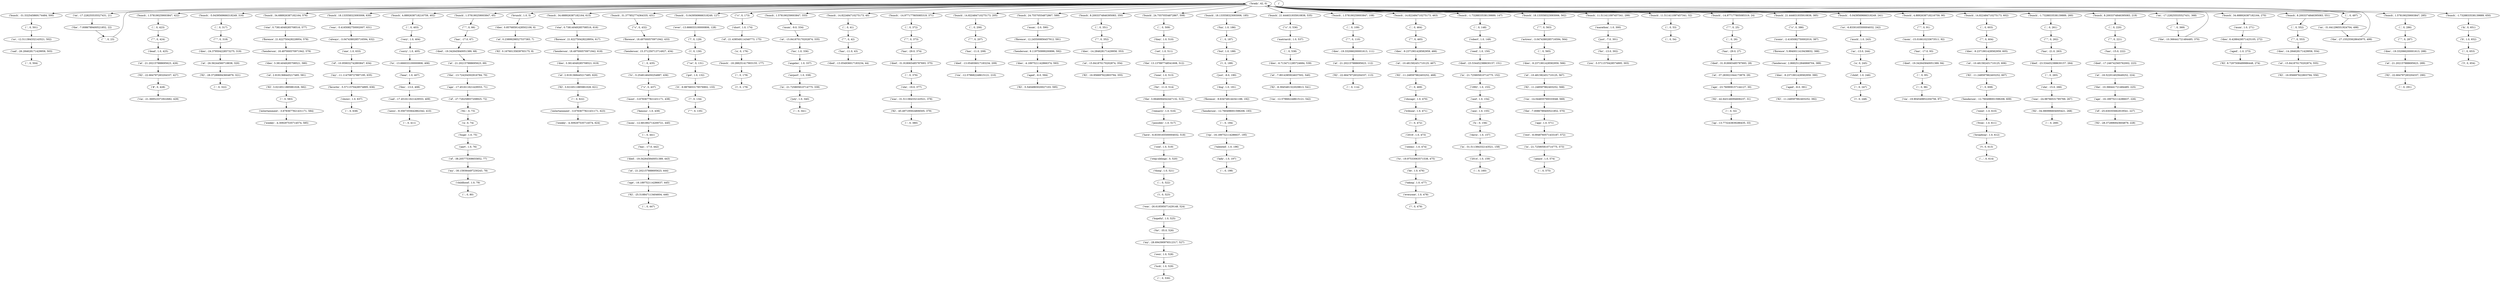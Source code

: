 strict digraph "" {
"('b.', 0, 156)";
"('huge', 1.0, 75)";
"('a', 0, 245)";
"('matriarch', 1.0, 537)";
"('bunch', -31.532545869174484, 500)";
"(',', 0, 538)";
"('dies', -24.379504228573275, 319)";
"('died', -19.342645840051389, 68)";
"('``', 0, 23)";
"('.', 0, 403)";
"('they', 1.0, 510)";
"('in', -21.725805810714775, 339)";
"('aged', -6.0, 594)";
"('.', 0, 341)";
"('bunch', 1.578190259003847, 422)";
"('has', -29.0, 374)";
"('very', 1.0, 404)";
"(';', 0, 472)";
"('hear', 1.0, 407)";
"('on', -17.228255535527431, 21)";
"('.', 0, 411)";
"('.', 0, 80)";
"('has', -15.0, 222)";
"('this', -13.0, 408)";
"('bunch', -5.0439569666318249, 316)";
"('at', -26.56244560718838, 320)";
"('82', -22.664797283204337, 290)";
"('dies', -4.1897521142866374, 593)";
"('robert', 1.0, 149)";
"(\"'s\", 0, 432)";
"('angeles', 1.0, 337)";
"('bunch', 34.688926387182164, 576)";
"('3', 0, 654)";
"(\"'\", 0, 424)";
"('at', -21.202157888695623, 444)";
"('bunch', 18.133558323093006, 630)";
"('bunch', 4.8892638718216759, 402)";
"('via', -12.579682248615121, 210)";
"('died', -31.918065485787693, 28)";
"('just', -7.0, 301)";
"('bunch', 1.578190259003847, 65)";
"('brunch', 1.0, 5)";
"('died', -13.054936017183234, 44)";
"('82', -11.248597962403252, 468)";
"('.', 0, 501)";
"('seems', 1.0, 474)";
"('bunch', 34.688926387182164, 615)";
"('airport', 1.0, 338)";
"('age', -17.451611621429553, 71)";
"(';', 0, 653)";
"('at', 2.9191368445217485, 620)";
"('shows', 1.0, 637)";
"('childhood', 1.0, 79)";
"('82', 8.7297508489986448, 274)";
"('bunch', 31.377852774364335, 431)";
"('i', 0, 189)";
"('has', -17.0, 67)";
"('bunch', -5.0439569666318249, 127)";
"('weekly', -4.309297535714574, 624)";
"('82', -5.5404983020027103, 595)";
"('it', -9.9876653178576902, 133)";
"('to', -19.97533063571538, 475)";
"('i', 0, 130)";
"('in', -21.725805810714775, 573)";
"('mom', -12.681892714200721, 440)";
"('-', 0, 469)";
"('hopeful', 1.0, 525)";
"(',', 0, 603)";
"('";
"('for', -11.0, 514)";
"('died', -19.342645840051389, 443)";
"('the', -13.724204502916784, 70)";
"('82', -45.497195924806505, 379)";
"('for', -13.0, 302)";
"('1992', 1.0, 153)";
"('on', -31.641296551924704, 498)";
"('just', -8.0, 190)";
"('...', 0, 614)";
"('bunch', -18.288251417903155, 177)";
"('henderson', -12.760498001598208, 193)";
"('.', 0, 291)";
"(\"''\", 0, 66)";
"('(', 0, 248)";
"('dies', 8.4288429571425105, 272)";
"('.', 0, 447)";
"('82', -8.3945481322029813, 541)";
"('fun', 1.0, 186)";
"('82', -22.664797283204337, 427)";
"(\"'s\", 0, 173)";
"('remarry', 1.0, 516)";
"('henderson', 18.497000570971942, 579)";
"('my', -11.114708727897195, 635)";
"('florence', 12.245500856457912, 591)";
"('";
"(',', 0, 109)";
"('always', -3.0474380285716594, 632)";
"('dies', -6.7134711285724684, 539)";
"('tribune', 1.0, 471)";
"('bunch', 1.578190259003847, 333)";
"(',', 0, 317)";
"('sad', -17.451611621429553, 409)";
"('82', -16.956697622803794, 556)";
"('brady', 42, 0)";
"('bunch', 14.822484710275173, 40)";
"('dies', 3.3814049285708521, 619)";
"('.', 0, 198)";
"('step-siblings', 0, 520)";
"('bunch', -14.977177805085319, 371)";
"('reed', 1.0, 150)";
"('.', 0, 638)";
"('bunch', 14.822484710275173, 205)";
"('los', 1.0, 336)";
"('a', 0, 176)";
"(\"'ve\", 0, 131)";
"('has', -21.0, 263)";
"('got', 1.0, 132)";
"('the', 13.137897748541608, 512)";
"('.', 0, 194)";
"(\"''\", 0, 318)";
"('.', 0, 95)";
"('died', -19.342645840051389, 94)";
"(',', 0, 441)";
"('rest', -8.0948760571433187, 572)";
"('-', 0, 583)";
"('my', -28.694390976512317, 527)";
"('was', -5.4165082750002007, 631)";
"('and', 1.0, 154)";
"('i', 0, 523)";
"('florence', 21.622750428228954, 578)";
"('much', 1.0, 243)";
"('2014', 1.0, 159)";
"('82', 3.0216511885981028, 621)";
"('2016', 1.0, 473)";
"(\"''\", 0, 287)";
"('82', -16.956697622803794, 355)";
"('everyone', 1.0, 478)";
"('82', -22.664797283204337, 113)";
"('bunch', 24.75570554872867, 589)";
"('have', -6.8330165500004032, 518)";
"('a', 0, 74)";
"('luck', 1.0, 529)";
"('dies', -14.284628171429958, 554)";
"('82.', 0, 73)";
"('you', -5.5711570428574895, 303)";
"('&', 0, 651)";
"('star', 0.73814049285708516, 577)";
"('bunch', 8.2003374846395083, 350)";
"('82', -11.248597962403252, 392)";
"('bunch', 24.75570554872867, 508)";
"('at', -37.283021044173879, 29)";
"('one', 1.0, 633)";
"('rip', -16.189752114286637, 195)";
"('so', -6.8330165500004032, 242)";
"('favorite', -5.5711570428574895, 636)";
"('82', -11.248597962403252, 568)";
"(';', 0, 96)";
"('sad', -26.284628171429958, 503)";
"('was', -26.618595071429148, 524)";
"('82', -11.248597962403252, 607)";
"('the', -27.155255628645975, 499)";
"('dies', -9.2371901428582959, 605)";
"(\"''\", 0, 207)";
"('from', 1.0, 611)";
"('thing', 1.0, 521)";
"('bunch', 18.133558323093006, 185)";
"('be', 1.0, 476)";
"('-', 0, 622)";
"('at', -10.481582451710125, 467)";
"('news', -9.3567355642862342, 410)";
"('taking', 1.0, 477)";
"('.', 0, 148)";
"('set', 1.0, 511)";
"('dies', -9.2371901428582959, 390)";
"('july', 1.0, 340)";
"(\"'s\", 0, 386)";
"('app', 1.0, 571)";
"('in', -21.725805810714775, 152)";
"('broadway', 1.0, 612)";
"('``', 0, 369)";
"('was', -31.511384332143521, 378)";
"(',', 0, 26)";
"('82', -28.372896943604879, 228)";
"('cool', 1.0, 519)";
"('of', -21.438549114340773, 175)";
"('the', -7.0086789400521852, 22)";
"('henderson', 2.8682512846868704, 389)";
"('dies', -9.2371901428582959, 566)";
"('82', -42.643146094606237, 31)";
"('chicago', 1.0, 470)";
"('ever', -13.666033100000806, 128)";
"('at', -21.202157888695623, 69)";
"(\"'\", 0, 221)";
"('.', 0, 269)";
"('bunch', 21.444631935910838, 535)";
"(';', 0, 53)";
"(\"''\", 0, 110)";
"('at', 2.9191368445217485, 581)";
"(',', 0, 220)";
"('died', -23.534452388630157, 151)";
"('aged', -8.0, 391)";
"('aged', -1.0, 273)";
"('bunch', 1.578190259003847, 108)";
"('.', 0, 380)";
"('bunch', 14.822484710275173, 463)";
"('florence', -9.634748144341188, 192)";
"('.', 0, 265)";
"('bunch', -1.7328833538139889, 147)";
"('-', 0, 32)";
"('at', -21.202157888695623, 426)";
"('marathon', 1.0, 300)";
"('dies', -9.2371901428582959, 466)";
"('sorry', 1.0, 405)";
"('has', -11.0, 43)";
"(',', 0, 187)";
"(\"''\", 0, 25)";
"('the', 3.0646094042447132, 515)";
"(\"''\", 0, 373)";
"('at', -15.841870170202874, 555)";
"('as', -13.0, 244)";
"('lady', 1.0, 197)";
"('.', 0, 160)";
"('at', -15.841870170202874, 354)";
"('part', 1.0, 76)";
"('.', 0, 376)";
"('dies', -19.332066200001613, 288)";
"(',', 0, 552)";
"('.', 0, 575)";
"('-', 0, 608)";
"('ann', 1.0, 155)";
"('at', 0.23899298527537383, 7)";
"('bunch', 18.133558323093006, 562)";
"('possibly', 1.0, 517)";
"('mum', -9.0, 334)";
"('peace', 1.0, 574)";
"('henderson', -12.760498001598208, 609)";
"('bunch', 11.511411097457341, 299)";
"('at', -21.202157888695623, 289)";
"('went', 1.0, 610)";
"('bunch', 11.511411097457341, 52)";
"('at', -15.841870170202874, 335)";
"('bunch', -14.977177805085319, 24)";
"('has', -17.0, 93)";
"('to', -13.666033100000806, 406)";
"('bunch', 21.444631935910838, 385)";
"('age', -23.760909157144127, 30)";
"(\"''\", 0, 91)";
"('82', 0.16760135839783175, 8)";
"('at', -7.8014385924637502, 540)";
"('entertainment', -3.6783677821431171, 584)";
"('she', -19.0, 377)";
"('florence', 5.9940011419438832, 388)";
"('of', -10.959032742893847, 634)";
"('henderson', 18.497000570971942, 618)";
"('82', -34.080996604005421, 268)";
"('for', -35.0, 526)";
"('of', -25.630355662919541, 227)";
"('at', -21.202157888695623, 112)";
"('of', -38.205775308655852, 77)";
"('via', -21.369523372922682, 429)";
"('dead', 1.0, 425)";
"('short', 1.0, 174)";
"('child', 1.0, 246)";
"('.', 0, 322)";
"(',', 0, 286)";
"('henderson', 9.119750999200896, 592)";
"(\"'\", 0, 553)";
"(\"'\", 0, 352)";
"('famous', 1.0, 439)";
"('so', -12.511384332143521, 502)";
"('on', -17.228255535527431, 368)";
"('bunch', -5.0439569666318249, 241)";
"('bunch', 4.8892638718216759, 90)";
"('died', -23.534452388630157, 264)";
"(\"'\", 0, 465)";
"('she', -15.0, 266)";
"('entertainment', -3.6783677821431171, 623)";
"(',', 0, 423)";
"(',', 0, 509)";
"('has', -17.0, 442)";
"('florence', 21.622750428228954, 617)";
"('the', -7.0086789400521852, 570)";
"('bunch', 14.822484710275173, 602)";
"(\"''\", 0, 563)";
"('my', -30.159364497230243, 78)";
"('in', -31.511384332143521, 158)";
"('via', -12.579682248615121, 542)";
"('of', -27.726258937208925, 72)";
"(\"'s\", 0, 536)";
"('.', 0, 114)";
"('mum', -2.0, 590)";
"('via', -14.044655769333048, 569)";
"('#', 0, 428)";
"('bunch', -1.7328833538139889, 260)";
"('mum', 1.0, 271)";
"('bunch', 8.2003374846395083, 219)";
"('dies', 3.3814049285708521, 580)";
"('age', -16.189752114286637, 226)";
"('lt', 1.0, 652)";
"('dies', -19.332066200001613, 111)";
"(',', 0, 565)";
"(\"''\", 0, 135)";
"(',', 0, 497)";
"('t', 0, 613)";
"('at', -10.481582451710125, 567)";
"('82', 3.0216511885981028, 582)";
"('most', -3.6783677821431171, 438)";
"('died', -13.054936017183234, 209)";
"('?', 0, 129)";
"(\"'s\", 0, 437)";
"('henderson', 15.371250713714927, 434)";
"('tone', 1.0, 513)";
"('bunch', 34.688926387182164, 270)";
"('age', -16.189752114286637, 445)";
"('at', -10.481582451710125, 606)";
"('dies', 0.85768591428502106, 6)";
"(',', 0, 41)";
"('actress', -3.0474380285716594, 564)";
"('.', 0, 504)";
"('dies', -14.284628171429958, 353)";
"(',', 0, 464)";
"('star', 0.73814049285708516, 616)";
"('(', 0, 179)";
"('died', -31.918065485787693, 375)";
"(',', 0, 522)";
"(',', 0, 435)";
"(\"'\", 0, 604)";
"('has', -11.0, 208)";
"('bunch', 8.2003374846395083, 551)";
"('iconic', -2.4165082750002016, 387)";
"(',', 0, 351)";
"('talented', 1.0, 196)";
"('died', -17.246742565762002, 223)";
"('via', -19.904549852204756, 97)";
"('has', -29.0, 27)";
"('was', -24.98766531785769, 267)";
"(',', 0, 261)";
"(',', 0, 206)";
"('florence', 18.497000570971942, 433)";
"('.', 0, 530)";
"('!', 0, 479)";
"('dug', 1.0, 191)";
"('82', -28.372896943604879, 321)";
"('ap', -13.773243839286435, 33)";
"('the', -10.366441721484485, 370)";
"('weekly', -4.309297535714574, 585)";
"(',', 0, 372)";
"('bunch', 1.578190259003847, 285)";
"(\"''\", 0, 42)";
"('the', -10.366441721484485, 225)";
"('!', 0, 134)";
"(\"''\", 0, 262)";
"('82', -25.518847113404604, 446)";
"('tv', -5.2548146450254887, 436)";
"(';', 0, 54)";
"('at', -18.522014029449252, 224)";
"('bunch', -1.7328833538139889, 650)";
"('mom', -15.016610233673511, 92)";
"('but', 1.0, 188)";
"('davis', 1.0, 157)";
"('own', 1.0, 528)";
"('b.', 0, 156)" -> "('davis', 1.0, 157)";
"('huge', 1.0, 75)" -> "('part', 1.0, 76)";
"('a', 0, 245)" -> "('child', 1.0, 246)";
"('matriarch', 1.0, 537)" -> "(',', 0, 538)";
"('bunch', -31.532545869174484, 500)" -> "('.', 0, 501)";
"(',', 0, 538)" -> "('dies', -6.7134711285724684, 539)";
"('dies', -24.379504228573275, 319)" -> "('at', -26.56244560718838, 320)";
"('died', -19.342645840051389, 68)" -> "('at', -21.202157888695623, 69)";
"('``', 0, 23)" -> "('brady', 42, 0)";
"('.', 0, 403)" -> "('very', 1.0, 404)";
"('they', 1.0, 510)" -> "('set', 1.0, 511)";
"('in', -21.725805810714775, 339)" -> "('july', 1.0, 340)";
"('aged', -6.0, 594)" -> "('82', -5.5404983020027103, 595)";
"('bunch', 1.578190259003847, 422)" -> "(',', 0, 423)";
"('has', -29.0, 374)" -> "('died', -31.918065485787693, 375)";
"('very', 1.0, 404)" -> "('sorry', 1.0, 405)";
"(';', 0, 472)" -> "('2016', 1.0, 473)";
"('hear', 1.0, 407)" -> "('this', -13.0, 408)";
"('on', -17.228255535527431, 21)" -> "('the', -7.0086789400521852, 22)";
"('has', -15.0, 222)" -> "('died', -17.246742565762002, 223)";
"('this', -13.0, 408)" -> "('sad', -17.451611621429553, 409)";
"('bunch', -5.0439569666318249, 316)" -> "(',', 0, 317)";
"('at', -26.56244560718838, 320)" -> "('82', -28.372896943604879, 321)";
"('82', -22.664797283204337, 290)" -> "('.', 0, 291)";
"('dies', -4.1897521142866374, 593)" -> "('aged', -6.0, 594)";
"('robert', 1.0, 149)" -> "('reed', 1.0, 150)";
"(\"'s\", 0, 432)" -> "('florence', 18.497000570971942, 433)";
"('angeles', 1.0, 337)" -> "('airport', 1.0, 338)";
"('bunch', 34.688926387182164, 576)" -> "('star', 0.73814049285708516, 577)";
"(\"'\", 0, 424)" -> "('dead', 1.0, 425)";
"('at', -21.202157888695623, 444)" -> "('age', -16.189752114286637, 445)";
"('bunch', 18.133558323093006, 630)" -> "('was', -5.4165082750002007, 631)";
"('bunch', 4.8892638718216759, 402)" -> "('.', 0, 403)";
"('died', -31.918065485787693, 28)" -> "('at', -37.283021044173879, 29)";
"('just', -7.0, 301)" -> "('for', -13.0, 302)";
"('bunch', 1.578190259003847, 65)" -> "(\"''\", 0, 66)";
"('brunch', 1.0, 5)" -> "('dies', 0.85768591428502106, 6)";
"('82', -11.248597962403252, 468)" -> "('-', 0, 469)";
"('.', 0, 501)" -> "('so', -12.511384332143521, 502)";
"('seems', 1.0, 474)" -> "('to', -19.97533063571538, 475)";
"('bunch', 34.688926387182164, 615)" -> "('star', 0.73814049285708516, 616)";
"('airport', 1.0, 338)" -> "('in', -21.725805810714775, 339)";
"('age', -17.451611621429553, 71)" -> "('of', -27.726258937208925, 72)";
"(';', 0, 653)" -> "('3', 0, 654)";
"('at', 2.9191368445217485, 620)" -> "('82', 3.0216511885981028, 621)";
"('shows', 1.0, 637)" -> "('.', 0, 638)";
"('childhood', 1.0, 79)" -> "('.', 0, 80)";
"('bunch', 31.377852774364335, 431)" -> "(\"'s\", 0, 432)";
"('i', 0, 189)" -> "('just', -8.0, 190)";
"('has', -17.0, 67)" -> "('died', -19.342645840051389, 68)";
"('bunch', -5.0439569666318249, 127)" -> "('ever', -13.666033100000806, 128)";
"('it', -9.9876653178576902, 133)" -> "('!', 0, 134)";
"('to', -19.97533063571538, 475)" -> "('be', 1.0, 476)";
"('i', 0, 130)" -> "(\"'ve\", 0, 131)";
"('in', -21.725805810714775, 573)" -> "('peace', 1.0, 574)";
"('mom', -12.681892714200721, 440)" -> "(',', 0, 441)";
"('-', 0, 469)" -> "('chicago', 1.0, 470)";
"('hopeful', 1.0, 525)" -> "('for', -35.0, 526)";
"(',', 0, 603)" -> "(\"'\", 0, 604)";
"(':', 0, 247)" -> "('(', 0, 248)";
"('for', -11.0, 514)" -> "('the', 3.0646094042447132, 515)";
"('died', -19.342645840051389, 443)" -> "('at', -21.202157888695623, 444)";
"('the', -13.724204502916784, 70)" -> "('age', -17.451611621429553, 71)";
"('82', -45.497195924806505, 379)" -> "('.', 0, 380)";
"('for', -13.0, 302)" -> "('you', -5.5711570428574895, 303)";
"('1992', 1.0, 153)" -> "('and', 1.0, 154)";
"('on', -31.641296551924704, 498)" -> "('the', -27.155255628645975, 499)";
"('just', -8.0, 190)" -> "('dug', 1.0, 191)";
"('bunch', -18.288251417903155, 177)" -> "(':', 0, 178)";
"('henderson', -12.760498001598208, 193)" -> "('.', 0, 194)";
"(\"''\", 0, 66)" -> "('has', -17.0, 67)";
"('dies', 8.4288429571425105, 272)" -> "('aged', -1.0, 273)";
"('82', -8.3945481322029813, 541)" -> "('via', -12.579682248615121, 542)";
"('fun', 1.0, 186)" -> "(',', 0, 187)";
"('82', -22.664797283204337, 427)" -> "('#', 0, 428)";
"(\"'s\", 0, 173)" -> "('short', 1.0, 174)";
"('remarry', 1.0, 516)" -> "('possibly', 1.0, 517)";
"('henderson', 18.497000570971942, 579)" -> "('dies', 3.3814049285708521, 580)";
"('my', -11.114708727897195, 635)" -> "('favorite', -5.5711570428574895, 636)";
"('florence', 12.245500856457912, 591)" -> "('henderson', 9.119750999200896, 592)";
"(':', 0, 178)" -> "('(', 0, 179)";
"(',', 0, 109)" -> "(\"''\", 0, 110)";
"('always', -3.0474380285716594, 632)" -> "('one', 1.0, 633)";
"('dies', -6.7134711285724684, 539)" -> "('at', -7.8014385924637502, 540)";
"('tribune', 1.0, 471)" -> "(';', 0, 472)";
"('bunch', 1.578190259003847, 333)" -> "('mum', -9.0, 334)";
"(',', 0, 317)" -> "(\"''\", 0, 318)";
"('sad', -17.451611621429553, 409)" -> "('news', -9.3567355642862342, 410)";
"('brady', 42, 0)" -> "('bunch', 1.578190259003847, 333)";
"('brady', 42, 0)" -> "('on', -17.228255535527431, 368)";
"('brady', 42, 0)" -> "('bunch', -5.0439569666318249, 241)";
"('brady', 42, 0)" -> "('bunch', 4.8892638718216759, 90)";
"('brady', 42, 0)" -> "('bunch', 1.578190259003847, 65)";
"('brady', 42, 0)" -> "('brunch', 1.0, 5)";
"('brady', 42, 0)" -> "('bunch', -1.7328833538139889, 260)";
"('brady', 42, 0)" -> "('on', -17.228255535527431, 21)";
"('brady', 42, 0)" -> "('bunch', 1.578190259003847, 108)";
"('brady', 42, 0)" -> "('bunch', 8.2003374846395083, 551)";
"('brady', 42, 0)" -> "('bunch', 14.822484710275173, 463)";
"('brady', 42, 0)" -> "('bunch', 34.688926387182164, 576)";
"('brady', 42, 0)" -> "('bunch', 8.2003374846395083, 219)";
"('brady', 42, 0)" -> "('bunch', 34.688926387182164, 615)";
"('brady', 42, 0)" -> "('bunch', -1.7328833538139889, 147)";
"('brady', 42, 0)" -> "('bunch', -31.532545869174484, 500)";
"('brady', 42, 0)" -> "('bunch', -5.0439569666318249, 316)";
"('brady', 42, 0)" -> "('bunch', 31.377852774364335, 431)";
"('brady', 42, 0)" -> "('bunch', 1.578190259003847, 422)";
"('brady', 42, 0)" -> "('bunch', 18.133558323093006, 630)";
"('brady', 42, 0)" -> "('bunch', 34.688926387182164, 270)";
"('brady', 42, 0)" -> "('bunch', 14.822484710275173, 205)";
"('brady', 42, 0)" -> "('bunch', 24.75570554872867, 508)";
"('brady', 42, 0)" -> "('bunch', 14.822484710275173, 40)";
"('brady', 42, 0)" -> "(\"'s\", 0, 173)";
"('brady', 42, 0)" -> "('bunch', 1.578190259003847, 285)";
"('brady', 42, 0)" -> "('bunch', 14.822484710275173, 602)";
"('brady', 42, 0)" -> "('bunch', 24.75570554872867, 589)";
"('brady', 42, 0)" -> "('bunch', 11.511411097457341, 299)";
"('brady', 42, 0)" -> "('bunch', -5.0439569666318249, 127)";
"('brady', 42, 0)" -> "('bunch', 18.133558323093006, 185)";
"('brady', 42, 0)" -> "('bunch', 11.511411097457341, 52)";
"('brady', 42, 0)" -> "(',', 0, 497)";
"('brady', 42, 0)" -> "('bunch', -1.7328833538139889, 650)";
"('brady', 42, 0)" -> "('bunch', -14.977177805085319, 24)";
"('brady', 42, 0)" -> "('bunch', 4.8892638718216759, 402)";
"('brady', 42, 0)" -> "('bunch', 18.133558323093006, 562)";
"('brady', 42, 0)" -> "('bunch', -14.977177805085319, 371)";
"('brady', 42, 0)" -> "('bunch', 21.444631935910838, 385)";
"('brady', 42, 0)" -> "('bunch', 21.444631935910838, 535)";
"('brady', 42, 0)" -> "('bunch', 8.2003374846395083, 350)";
"('bunch', 14.822484710275173, 40)" -> "(',', 0, 41)";
"('dies', 3.3814049285708521, 619)" -> "('at', 2.9191368445217485, 620)";
"('step-siblings', 0, 520)" -> "('thing', 1.0, 521)";
"('bunch', -14.977177805085319, 371)" -> "(',', 0, 372)";
"('reed', 1.0, 150)" -> "('died', -23.534452388630157, 151)";
"('bunch', 14.822484710275173, 205)" -> "(',', 0, 206)";
"('los', 1.0, 336)" -> "('angeles', 1.0, 337)";
"('a', 0, 176)" -> "('bunch', -18.288251417903155, 177)";
"(\"'ve\", 0, 131)" -> "('got', 1.0, 132)";
"('has', -21.0, 263)" -> "('died', -23.534452388630157, 264)";
"('got', 1.0, 132)" -> "('it', -9.9876653178576902, 133)";
"('the', 13.137897748541608, 512)" -> "('tone', 1.0, 513)";
"('.', 0, 194)" -> "('rip', -16.189752114286637, 195)";
"(\"''\", 0, 318)" -> "('dies', -24.379504228573275, 319)";
"('.', 0, 95)" -> "(';', 0, 96)";
"('died', -19.342645840051389, 94)" -> "('.', 0, 95)";
"(',', 0, 441)" -> "('has', -17.0, 442)";
"('rest', -8.0948760571433187, 572)" -> "('in', -21.725805810714775, 573)";
"('-', 0, 583)" -> "('entertainment', -3.6783677821431171, 584)";
"('my', -28.694390976512317, 527)" -> "('own', 1.0, 528)";
"('was', -5.4165082750002007, 631)" -> "('always', -3.0474380285716594, 632)";
"('and', 1.0, 154)" -> "('ann', 1.0, 155)";
"('i', 0, 523)" -> "('was', -26.618595071429148, 524)";
"('florence', 21.622750428228954, 578)" -> "('henderson', 18.497000570971942, 579)";
"('much', 1.0, 243)" -> "('as', -13.0, 244)";
"('2014', 1.0, 159)" -> "('.', 0, 160)";
"('82', 3.0216511885981028, 621)" -> "('-', 0, 622)";
"('2016', 1.0, 473)" -> "('seems', 1.0, 474)";
"(\"''\", 0, 287)" -> "('dies', -19.332066200001613, 288)";
"('everyone', 1.0, 478)" -> "('!', 0, 479)";
"('82', -22.664797283204337, 113)" -> "('.', 0, 114)";
"('bunch', 24.75570554872867, 589)" -> "('mum', -2.0, 590)";
"('have', -6.8330165500004032, 518)" -> "('cool', 1.0, 519)";
"('a', 0, 74)" -> "('huge', 1.0, 75)";
"('luck', 1.0, 529)" -> "('.', 0, 530)";
"('dies', -14.284628171429958, 554)" -> "('at', -15.841870170202874, 555)";
"('82.', 0, 73)" -> "('a', 0, 74)";
"('&', 0, 651)" -> "('lt', 1.0, 652)";
"('star', 0.73814049285708516, 577)" -> "('florence', 21.622750428228954, 578)";
"('bunch', 8.2003374846395083, 350)" -> "(',', 0, 351)";
"('bunch', 24.75570554872867, 508)" -> "(',', 0, 509)";
"('at', -37.283021044173879, 29)" -> "('age', -23.760909157144127, 30)";
"('one', 1.0, 633)" -> "('of', -10.959032742893847, 634)";
"('rip', -16.189752114286637, 195)" -> "('talented', 1.0, 196)";
"('so', -6.8330165500004032, 242)" -> "('much', 1.0, 243)";
"('favorite', -5.5711570428574895, 636)" -> "('shows', 1.0, 637)";
"('82', -11.248597962403252, 568)" -> "('via', -14.044655769333048, 569)";
"(';', 0, 96)" -> "('via', -19.904549852204756, 97)";
"('sad', -26.284628171429958, 503)" -> "('.', 0, 504)";
"('was', -26.618595071429148, 524)" -> "('hopeful', 1.0, 525)";
"('82', -11.248597962403252, 607)" -> "('-', 0, 608)";
"('the', -27.155255628645975, 499)" -> "('brady', 42, 0)";
"('dies', -9.2371901428582959, 605)" -> "('at', -10.481582451710125, 606)";
"(\"''\", 0, 207)" -> "('has', -11.0, 208)";
"('from', 1.0, 611)" -> "('broadway', 1.0, 612)";
"('thing', 1.0, 521)" -> "(',', 0, 522)";
"('bunch', 18.133558323093006, 185)" -> "('fun', 1.0, 186)";
"('be', 1.0, 476)" -> "('taking', 1.0, 477)";
"('-', 0, 622)" -> "('entertainment', -3.6783677821431171, 623)";
"('at', -10.481582451710125, 467)" -> "('82', -11.248597962403252, 468)";
"('news', -9.3567355642862342, 410)" -> "('.', 0, 411)";
"('taking', 1.0, 477)" -> "('everyone', 1.0, 478)";
"('.', 0, 148)" -> "('robert', 1.0, 149)";
"('set', 1.0, 511)" -> "('the', 13.137897748541608, 512)";
"('dies', -9.2371901428582959, 390)" -> "('aged', -8.0, 391)";
"('july', 1.0, 340)" -> "('.', 0, 341)";
"(\"'s\", 0, 386)" -> "('iconic', -2.4165082750002016, 387)";
"('app', 1.0, 571)" -> "('rest', -8.0948760571433187, 572)";
"('in', -21.725805810714775, 152)" -> "('1992', 1.0, 153)";
"('broadway', 1.0, 612)" -> "('t', 0, 613)";
"('``', 0, 369)" -> "('the', -10.366441721484485, 370)";
"('was', -31.511384332143521, 378)" -> "('82', -45.497195924806505, 379)";
"(',', 0, 26)" -> "('has', -29.0, 27)";
"('cool', 1.0, 519)" -> "('step-siblings', 0, 520)";
"('of', -21.438549114340773, 175)" -> "('a', 0, 176)";
"('the', -7.0086789400521852, 22)" -> "('``', 0, 23)";
"('henderson', 2.8682512846868704, 389)" -> "('dies', -9.2371901428582959, 390)";
"('dies', -9.2371901428582959, 566)" -> "('at', -10.481582451710125, 567)";
"('82', -42.643146094606237, 31)" -> "('-', 0, 32)";
"('chicago', 1.0, 470)" -> "('tribune', 1.0, 471)";
"('ever', -13.666033100000806, 128)" -> "('?', 0, 129)";
"('at', -21.202157888695623, 69)" -> "('the', -13.724204502916784, 70)";
"(\"'\", 0, 221)" -> "('has', -15.0, 222)";
"('bunch', 21.444631935910838, 535)" -> "(\"'s\", 0, 536)";
"(';', 0, 53)" -> "(';', 0, 54)";
"(\"''\", 0, 110)" -> "('dies', -19.332066200001613, 111)";
"('at', 2.9191368445217485, 581)" -> "('82', 3.0216511885981028, 582)";
"(',', 0, 220)" -> "(\"'\", 0, 221)";
"('died', -23.534452388630157, 151)" -> "('in', -21.725805810714775, 152)";
"('aged', -8.0, 391)" -> "('82', -11.248597962403252, 392)";
"('aged', -1.0, 273)" -> "('82', 8.7297508489986448, 274)";
"('bunch', 1.578190259003847, 108)" -> "(',', 0, 109)";
"('bunch', 14.822484710275173, 463)" -> "(',', 0, 464)";
"('florence', -9.634748144341188, 192)" -> "('henderson', -12.760498001598208, 193)";
"('.', 0, 265)" -> "('she', -15.0, 266)";
"('bunch', -1.7328833538139889, 147)" -> "('.', 0, 148)";
"('-', 0, 32)" -> "('ap', -13.773243839286435, 33)";
"('at', -21.202157888695623, 426)" -> "('82', -22.664797283204337, 427)";
"('marathon', 1.0, 300)" -> "('just', -7.0, 301)";
"('dies', -9.2371901428582959, 466)" -> "('at', -10.481582451710125, 467)";
"('sorry', 1.0, 405)" -> "('to', -13.666033100000806, 406)";
"('has', -11.0, 43)" -> "('died', -13.054936017183234, 44)";
"(',', 0, 187)" -> "('but', 1.0, 188)";
"(\"''\", 0, 25)" -> "(',', 0, 26)";
"('the', 3.0646094042447132, 515)" -> "('remarry', 1.0, 516)";
"(\"''\", 0, 373)" -> "('has', -29.0, 374)";
"('at', -15.841870170202874, 555)" -> "('82', -16.956697622803794, 556)";
"('as', -13.0, 244)" -> "('a', 0, 245)";
"('lady', 1.0, 197)" -> "('.', 0, 198)";
"('at', -15.841870170202874, 354)" -> "('82', -16.956697622803794, 355)";
"('part', 1.0, 76)" -> "('of', -38.205775308655852, 77)";
"('.', 0, 376)" -> "('she', -19.0, 377)";
"('dies', -19.332066200001613, 288)" -> "('at', -21.202157888695623, 289)";
"(',', 0, 552)" -> "(\"'\", 0, 553)";
"('-', 0, 608)" -> "('henderson', -12.760498001598208, 609)";
"('ann', 1.0, 155)" -> "('b.', 0, 156)";
"('at', 0.23899298527537383, 7)" -> "('82', 0.16760135839783175, 8)";
"('bunch', 18.133558323093006, 562)" -> "(\"''\", 0, 563)";
"('possibly', 1.0, 517)" -> "('have', -6.8330165500004032, 518)";
"('mum', -9.0, 334)" -> "('at', -15.841870170202874, 335)";
"('peace', 1.0, 574)" -> "('.', 0, 575)";
"('henderson', -12.760498001598208, 609)" -> "('went', 1.0, 610)";
"('bunch', 11.511411097457341, 299)" -> "('marathon', 1.0, 300)";
"('at', -21.202157888695623, 289)" -> "('82', -22.664797283204337, 290)";
"('went', 1.0, 610)" -> "('from', 1.0, 611)";
"('bunch', 11.511411097457341, 52)" -> "(';', 0, 53)";
"('at', -15.841870170202874, 335)" -> "('los', 1.0, 336)";
"('bunch', -14.977177805085319, 24)" -> "(\"''\", 0, 25)";
"('has', -17.0, 93)" -> "('died', -19.342645840051389, 94)";
"('to', -13.666033100000806, 406)" -> "('hear', 1.0, 407)";
"('bunch', 21.444631935910838, 385)" -> "(\"'s\", 0, 386)";
"('age', -23.760909157144127, 30)" -> "('82', -42.643146094606237, 31)";
"(\"''\", 0, 91)" -> "('mom', -15.016610233673511, 92)";
"('at', -7.8014385924637502, 540)" -> "('82', -8.3945481322029813, 541)";
"('entertainment', -3.6783677821431171, 584)" -> "('weekly', -4.309297535714574, 585)";
"('she', -19.0, 377)" -> "('was', -31.511384332143521, 378)";
"('florence', 5.9940011419438832, 388)" -> "('henderson', 2.8682512846868704, 389)";
"('of', -10.959032742893847, 634)" -> "('my', -11.114708727897195, 635)";
"('henderson', 18.497000570971942, 618)" -> "('dies', 3.3814049285708521, 619)";
"('82', -34.080996604005421, 268)" -> "('.', 0, 269)";
"('for', -35.0, 526)" -> "('my', -28.694390976512317, 527)";
"('of', -25.630355662919541, 227)" -> "('82', -28.372896943604879, 228)";
"('at', -21.202157888695623, 112)" -> "('82', -22.664797283204337, 113)";
"('of', -38.205775308655852, 77)" -> "('my', -30.159364497230243, 78)";
"('dead', 1.0, 425)" -> "('at', -21.202157888695623, 426)";
"('short', 1.0, 174)" -> "('of', -21.438549114340773, 175)";
"('child', 1.0, 246)" -> "(':', 0, 247)";
"(',', 0, 286)" -> "(\"''\", 0, 287)";
"('henderson', 9.119750999200896, 592)" -> "('dies', -4.1897521142866374, 593)";
"(\"'\", 0, 553)" -> "('dies', -14.284628171429958, 554)";
"(\"'\", 0, 352)" -> "('dies', -14.284628171429958, 353)";
"('famous', 1.0, 439)" -> "('mom', -12.681892714200721, 440)";
"('so', -12.511384332143521, 502)" -> "('sad', -26.284628171429958, 503)";
"('on', -17.228255535527431, 368)" -> "('``', 0, 369)";
"('bunch', -5.0439569666318249, 241)" -> "('so', -6.8330165500004032, 242)";
"('bunch', 4.8892638718216759, 90)" -> "(\"''\", 0, 91)";
"('died', -23.534452388630157, 264)" -> "('.', 0, 265)";
"(\"'\", 0, 465)" -> "('dies', -9.2371901428582959, 466)";
"('she', -15.0, 266)" -> "('was', -24.98766531785769, 267)";
"('entertainment', -3.6783677821431171, 623)" -> "('weekly', -4.309297535714574, 624)";
"(',', 0, 423)" -> "(\"'\", 0, 424)";
"(',', 0, 509)" -> "('they', 1.0, 510)";
"('has', -17.0, 442)" -> "('died', -19.342645840051389, 443)";
"('florence', 21.622750428228954, 617)" -> "('henderson', 18.497000570971942, 618)";
"('the', -7.0086789400521852, 570)" -> "('app', 1.0, 571)";
"('bunch', 14.822484710275173, 602)" -> "(',', 0, 603)";
"(\"''\", 0, 563)" -> "('actress', -3.0474380285716594, 564)";
"('my', -30.159364497230243, 78)" -> "('childhood', 1.0, 79)";
"('in', -31.511384332143521, 158)" -> "('2014', 1.0, 159)";
"('of', -27.726258937208925, 72)" -> "('82.', 0, 73)";
"(\"'s\", 0, 536)" -> "('matriarch', 1.0, 537)";
"('mum', -2.0, 590)" -> "('florence', 12.245500856457912, 591)";
"('via', -14.044655769333048, 569)" -> "('the', -7.0086789400521852, 570)";
"('#', 0, 428)" -> "('via', -21.369523372922682, 429)";
"('bunch', -1.7328833538139889, 260)" -> "(',', 0, 261)";
"('mum', 1.0, 271)" -> "('dies', 8.4288429571425105, 272)";
"('bunch', 8.2003374846395083, 219)" -> "(',', 0, 220)";
"('dies', 3.3814049285708521, 580)" -> "('at', 2.9191368445217485, 581)";
"('age', -16.189752114286637, 226)" -> "('of', -25.630355662919541, 227)";
"('lt', 1.0, 652)" -> "(';', 0, 653)";
"('dies', -19.332066200001613, 111)" -> "('at', -21.202157888695623, 112)";
"(',', 0, 565)" -> "('dies', -9.2371901428582959, 566)";
"(',', 0, 497)" -> "('on', -31.641296551924704, 498)";
"('t', 0, 613)" -> "('...', 0, 614)";
"('at', -10.481582451710125, 567)" -> "('82', -11.248597962403252, 568)";
"('82', 3.0216511885981028, 582)" -> "('-', 0, 583)";
"('most', -3.6783677821431171, 438)" -> "('famous', 1.0, 439)";
"('died', -13.054936017183234, 209)" -> "('via', -12.579682248615121, 210)";
"('?', 0, 129)" -> "('i', 0, 130)";
"(\"'s\", 0, 437)" -> "('most', -3.6783677821431171, 438)";
"('henderson', 15.371250713714927, 434)" -> "(',', 0, 435)";
"('tone', 1.0, 513)" -> "('for', -11.0, 514)";
"('bunch', 34.688926387182164, 270)" -> "('mum', 1.0, 271)";
"('age', -16.189752114286637, 445)" -> "('82', -25.518847113404604, 446)";
"('at', -10.481582451710125, 606)" -> "('82', -11.248597962403252, 607)";
"('dies', 0.85768591428502106, 6)" -> "('at', 0.23899298527537383, 7)";
"(',', 0, 41)" -> "(\"''\", 0, 42)";
"('actress', -3.0474380285716594, 564)" -> "(',', 0, 565)";
"('dies', -14.284628171429958, 353)" -> "('at', -15.841870170202874, 354)";
"(',', 0, 464)" -> "(\"'\", 0, 465)";
"('star', 0.73814049285708516, 616)" -> "('florence', 21.622750428228954, 617)";
"('died', -31.918065485787693, 375)" -> "('.', 0, 376)";
"(',', 0, 522)" -> "('i', 0, 523)";
"(',', 0, 435)" -> "('tv', -5.2548146450254887, 436)";
"(\"'\", 0, 604)" -> "('dies', -9.2371901428582959, 605)";
"('has', -11.0, 208)" -> "('died', -13.054936017183234, 209)";
"('bunch', 8.2003374846395083, 551)" -> "(',', 0, 552)";
"('iconic', -2.4165082750002016, 387)" -> "('florence', 5.9940011419438832, 388)";
"(',', 0, 351)" -> "(\"'\", 0, 352)";
"('talented', 1.0, 196)" -> "('lady', 1.0, 197)";
"('died', -17.246742565762002, 223)" -> "('at', -18.522014029449252, 224)";
"('has', -29.0, 27)" -> "('died', -31.918065485787693, 28)";
"('was', -24.98766531785769, 267)" -> "('82', -34.080996604005421, 268)";
"(',', 0, 261)" -> "(\"''\", 0, 262)";
"(',', 0, 206)" -> "(\"''\", 0, 207)";
"('florence', 18.497000570971942, 433)" -> "('henderson', 15.371250713714927, 434)";
"('dug', 1.0, 191)" -> "('florence', -9.634748144341188, 192)";
"('82', -28.372896943604879, 321)" -> "('.', 0, 322)";
"('the', -10.366441721484485, 370)" -> "('brady', 42, 0)";
"(',', 0, 372)" -> "(\"''\", 0, 373)";
"('bunch', 1.578190259003847, 285)" -> "(',', 0, 286)";
"(\"''\", 0, 42)" -> "('has', -11.0, 43)";
"('the', -10.366441721484485, 225)" -> "('age', -16.189752114286637, 226)";
"('!', 0, 134)" -> "(\"''\", 0, 135)";
"(\"''\", 0, 262)" -> "('has', -21.0, 263)";
"('82', -25.518847113404604, 446)" -> "('.', 0, 447)";
"('tv', -5.2548146450254887, 436)" -> "(\"'s\", 0, 437)";
"('at', -18.522014029449252, 224)" -> "('the', -10.366441721484485, 225)";
"('bunch', -1.7328833538139889, 650)" -> "('&', 0, 651)";
"('mom', -15.016610233673511, 92)" -> "('has', -17.0, 93)";
"('but', 1.0, 188)" -> "('i', 0, 189)";
"('davis', 1.0, 157)" -> "('in', -31.511384332143521, 158)";
"('own', 1.0, 528)" -> "('luck', 1.0, 529)";
}
